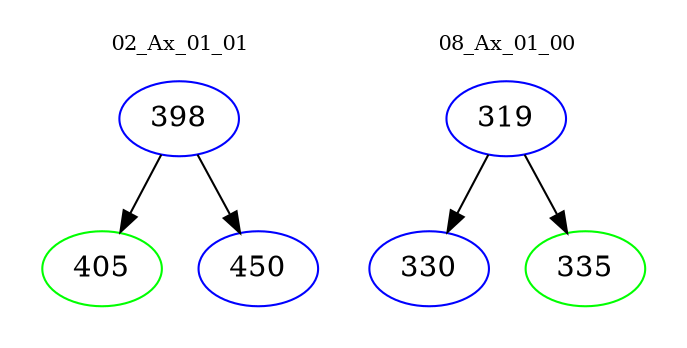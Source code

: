digraph{
subgraph cluster_0 {
color = white
label = "02_Ax_01_01";
fontsize=10;
T0_398 [label="398", color="blue"]
T0_398 -> T0_405 [color="black"]
T0_405 [label="405", color="green"]
T0_398 -> T0_450 [color="black"]
T0_450 [label="450", color="blue"]
}
subgraph cluster_1 {
color = white
label = "08_Ax_01_00";
fontsize=10;
T1_319 [label="319", color="blue"]
T1_319 -> T1_330 [color="black"]
T1_330 [label="330", color="blue"]
T1_319 -> T1_335 [color="black"]
T1_335 [label="335", color="green"]
}
}
